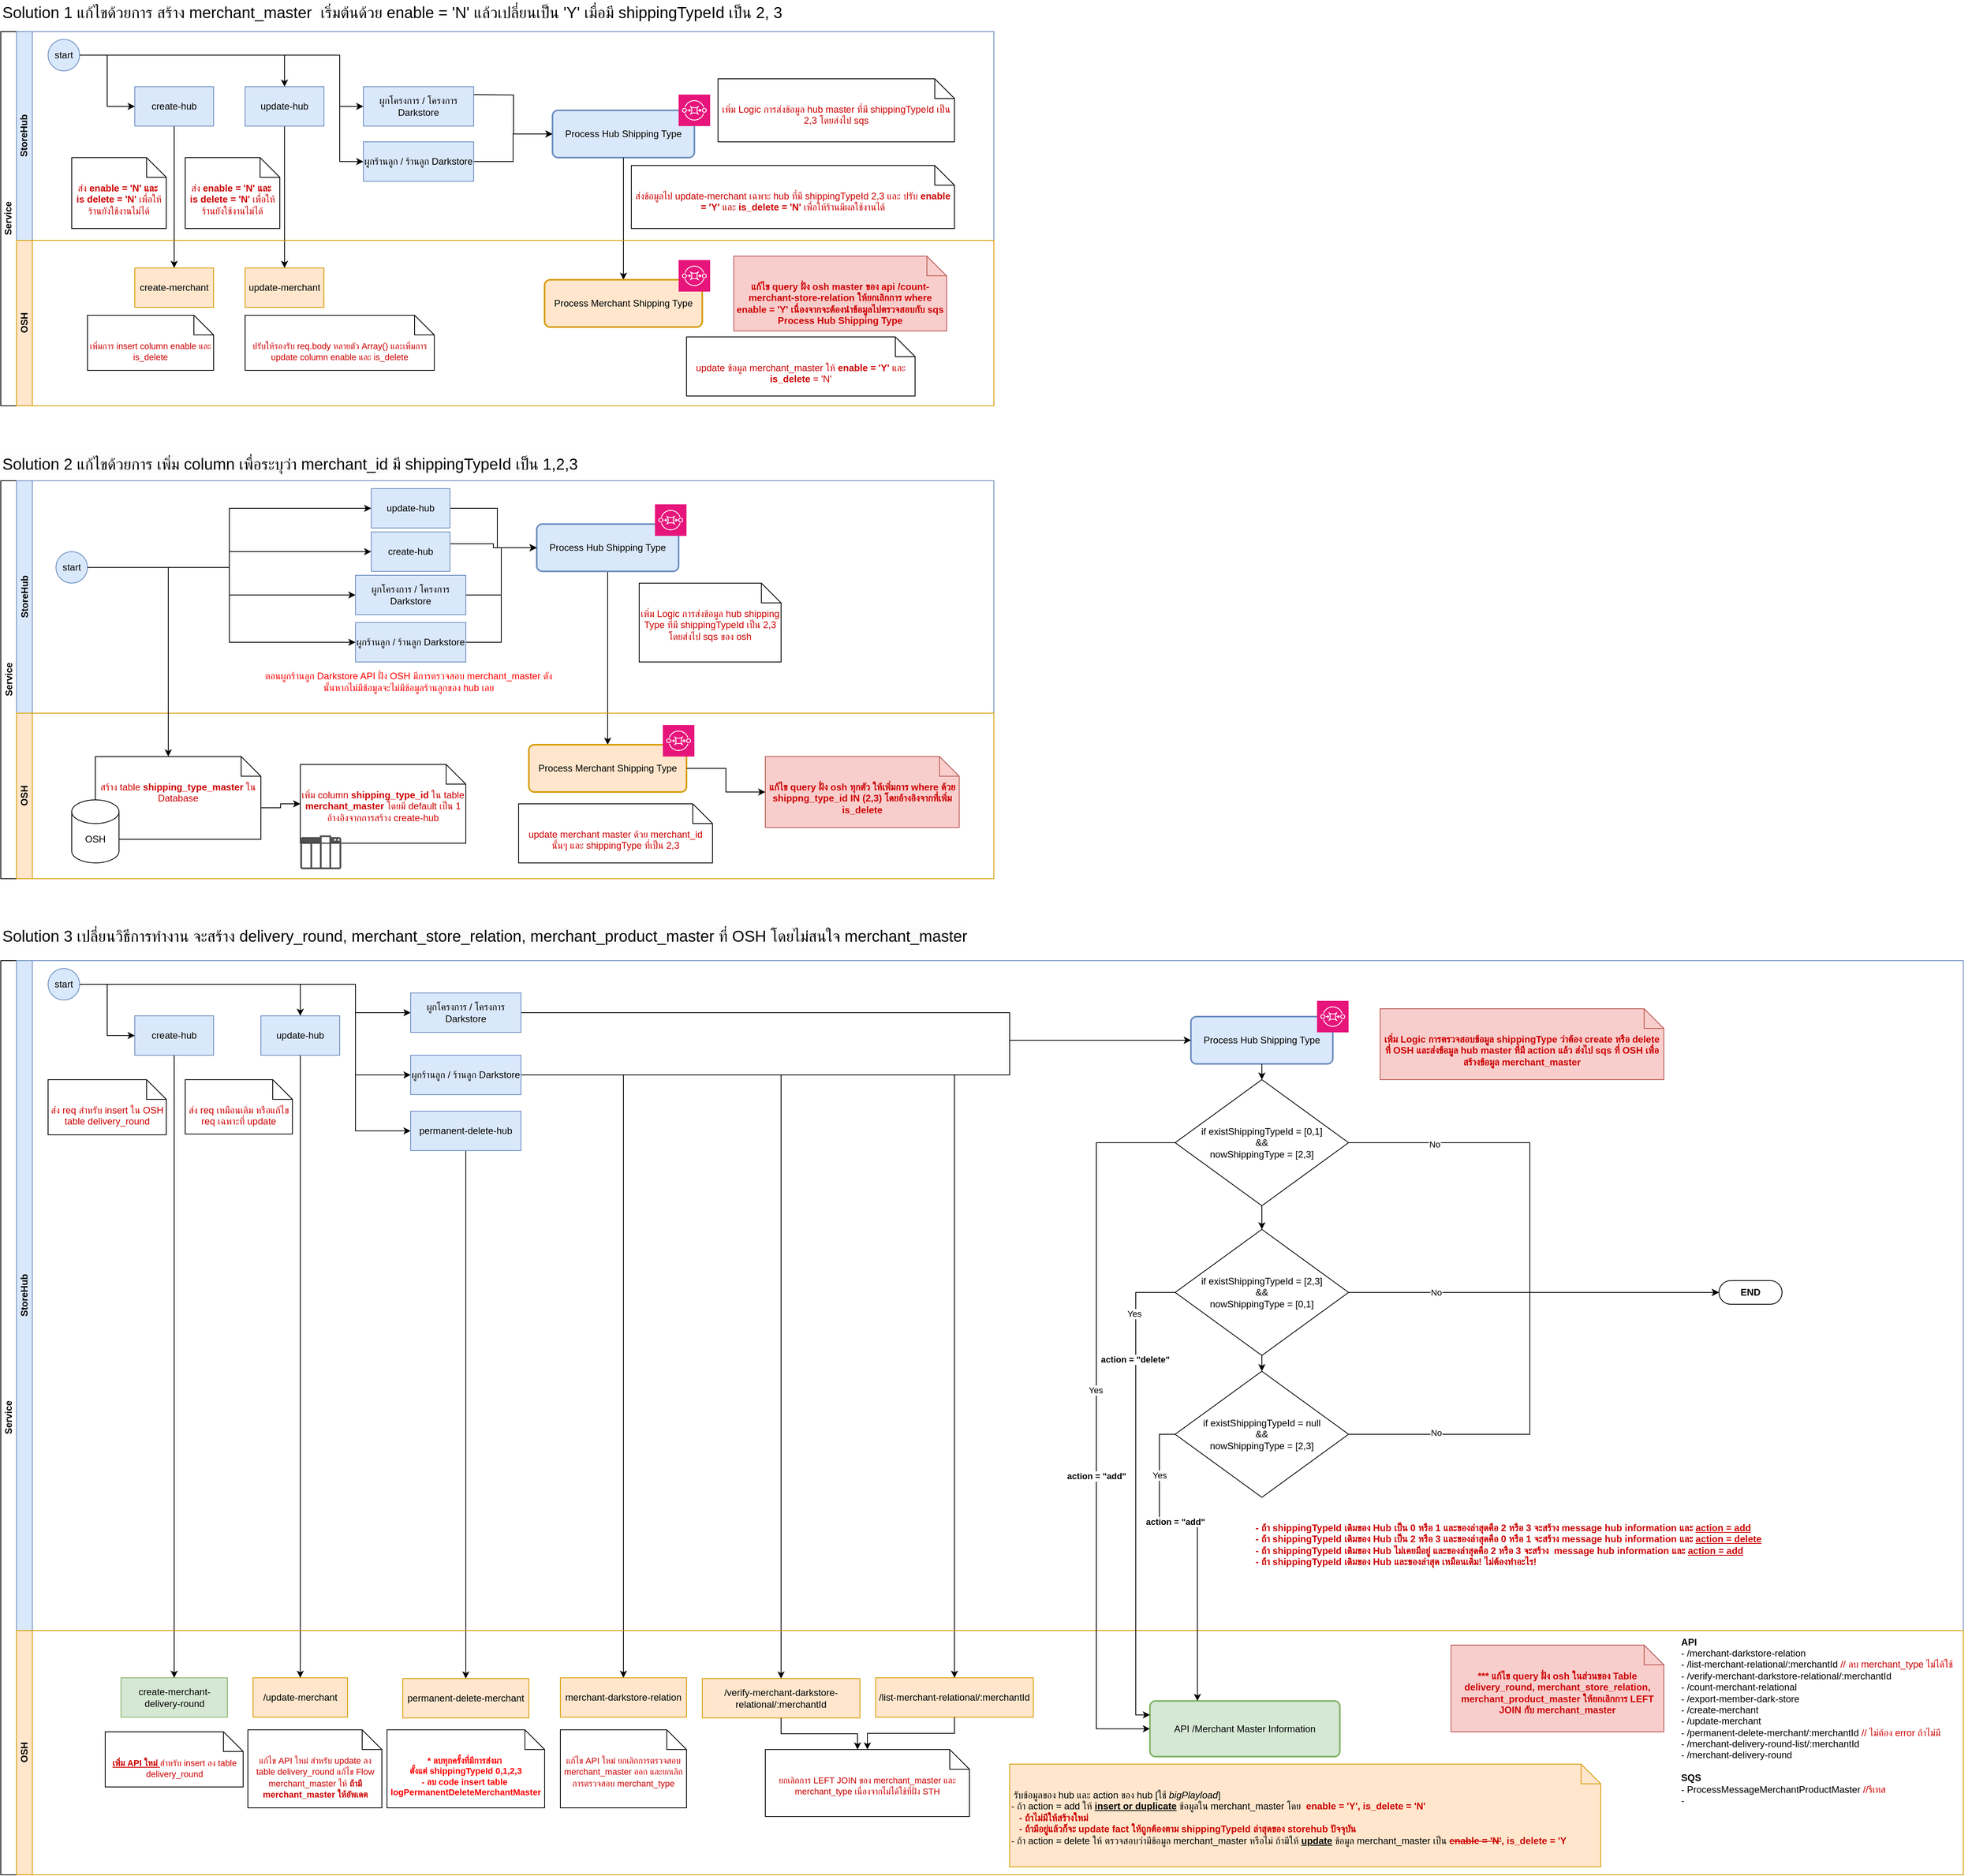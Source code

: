<mxfile version="24.7.7">
  <diagram id="prtHgNgQTEPvFCAcTncT" name="Page-1">
    <mxGraphModel dx="2716" dy="1214" grid="1" gridSize="10" guides="1" tooltips="1" connect="1" arrows="1" fold="1" page="1" pageScale="1" pageWidth="827" pageHeight="1169" math="0" shadow="0">
      <root>
        <mxCell id="0" />
        <mxCell id="1" parent="0" />
        <mxCell id="dNxyNK7c78bLwvsdeMH5-19" value="Service" style="swimlane;html=1;childLayout=stackLayout;resizeParent=1;resizeParentMax=0;horizontal=0;startSize=20;horizontalStack=0;" parent="1" vertex="1">
          <mxGeometry x="100" y="80" width="1260" height="475" as="geometry" />
        </mxCell>
        <mxCell id="3QaK9X_xWefMJjQvL3ul-9" style="edgeStyle=orthogonalEdgeStyle;rounded=0;orthogonalLoop=1;jettySize=auto;html=1;exitX=0.5;exitY=1;exitDx=0;exitDy=0;entryX=0.5;entryY=0;entryDx=0;entryDy=0;" parent="dNxyNK7c78bLwvsdeMH5-19" source="3QaK9X_xWefMJjQvL3ul-4" target="3QaK9X_xWefMJjQvL3ul-7" edge="1">
          <mxGeometry relative="1" as="geometry" />
        </mxCell>
        <mxCell id="3QaK9X_xWefMJjQvL3ul-10" style="edgeStyle=orthogonalEdgeStyle;rounded=0;orthogonalLoop=1;jettySize=auto;html=1;exitX=0.5;exitY=1;exitDx=0;exitDy=0;entryX=0.5;entryY=0;entryDx=0;entryDy=0;" parent="dNxyNK7c78bLwvsdeMH5-19" source="3QaK9X_xWefMJjQvL3ul-6" target="3QaK9X_xWefMJjQvL3ul-8" edge="1">
          <mxGeometry relative="1" as="geometry" />
        </mxCell>
        <mxCell id="dNxyNK7c78bLwvsdeMH5-20" value="StoreHub" style="swimlane;html=1;startSize=20;horizontal=0;fillColor=#dae8fc;strokeColor=#6c8ebf;" parent="dNxyNK7c78bLwvsdeMH5-19" vertex="1">
          <mxGeometry x="20" width="1240" height="265" as="geometry" />
        </mxCell>
        <mxCell id="3QaK9X_xWefMJjQvL3ul-49" style="edgeStyle=orthogonalEdgeStyle;rounded=0;orthogonalLoop=1;jettySize=auto;html=1;exitX=1;exitY=0.5;exitDx=0;exitDy=0;entryX=0.5;entryY=0;entryDx=0;entryDy=0;" parent="dNxyNK7c78bLwvsdeMH5-20" source="dNxyNK7c78bLwvsdeMH5-23" target="3QaK9X_xWefMJjQvL3ul-6" edge="1">
          <mxGeometry relative="1" as="geometry" />
        </mxCell>
        <mxCell id="3QaK9X_xWefMJjQvL3ul-50" style="edgeStyle=orthogonalEdgeStyle;rounded=0;orthogonalLoop=1;jettySize=auto;html=1;exitX=1;exitY=0.5;exitDx=0;exitDy=0;entryX=0;entryY=0.5;entryDx=0;entryDy=0;" parent="dNxyNK7c78bLwvsdeMH5-20" source="dNxyNK7c78bLwvsdeMH5-23" target="3QaK9X_xWefMJjQvL3ul-24" edge="1">
          <mxGeometry relative="1" as="geometry">
            <Array as="points">
              <mxPoint x="410" y="30" />
              <mxPoint x="410" y="95" />
            </Array>
          </mxGeometry>
        </mxCell>
        <mxCell id="3QaK9X_xWefMJjQvL3ul-51" style="edgeStyle=orthogonalEdgeStyle;rounded=0;orthogonalLoop=1;jettySize=auto;html=1;exitX=1;exitY=0.5;exitDx=0;exitDy=0;entryX=0;entryY=0.5;entryDx=0;entryDy=0;" parent="dNxyNK7c78bLwvsdeMH5-20" source="dNxyNK7c78bLwvsdeMH5-23" target="3QaK9X_xWefMJjQvL3ul-25" edge="1">
          <mxGeometry relative="1" as="geometry">
            <Array as="points">
              <mxPoint x="410" y="30" />
              <mxPoint x="410" y="165" />
            </Array>
          </mxGeometry>
        </mxCell>
        <mxCell id="dNxyNK7c78bLwvsdeMH5-23" value="start" style="ellipse;whiteSpace=wrap;html=1;fillColor=#dae8fc;strokeColor=#6c8ebf;" parent="dNxyNK7c78bLwvsdeMH5-20" vertex="1">
          <mxGeometry x="40" y="10" width="40" height="40" as="geometry" />
        </mxCell>
        <mxCell id="3QaK9X_xWefMJjQvL3ul-3" value="" style="group" parent="dNxyNK7c78bLwvsdeMH5-20" vertex="1" connectable="0">
          <mxGeometry x="680" y="80" width="200" height="80" as="geometry" />
        </mxCell>
        <mxCell id="3QaK9X_xWefMJjQvL3ul-2" value="Process Hub Shipping Type" style="rounded=1;whiteSpace=wrap;html=1;absoluteArcSize=1;arcSize=14;strokeWidth=2;fillColor=#dae8fc;strokeColor=#6c8ebf;" parent="3QaK9X_xWefMJjQvL3ul-3" vertex="1">
          <mxGeometry y="20" width="180" height="60" as="geometry" />
        </mxCell>
        <mxCell id="3QaK9X_xWefMJjQvL3ul-1" value="" style="sketch=0;points=[[0,0,0],[0.25,0,0],[0.5,0,0],[0.75,0,0],[1,0,0],[0,1,0],[0.25,1,0],[0.5,1,0],[0.75,1,0],[1,1,0],[0,0.25,0],[0,0.5,0],[0,0.75,0],[1,0.25,0],[1,0.5,0],[1,0.75,0]];outlineConnect=0;fontColor=#232F3E;fillColor=#E7157B;strokeColor=#ffffff;dashed=0;verticalLabelPosition=bottom;verticalAlign=top;align=center;html=1;fontSize=12;fontStyle=0;aspect=fixed;shape=mxgraph.aws4.resourceIcon;resIcon=mxgraph.aws4.sqs;" parent="3QaK9X_xWefMJjQvL3ul-3" vertex="1">
          <mxGeometry x="160" width="40" height="40" as="geometry" />
        </mxCell>
        <mxCell id="3QaK9X_xWefMJjQvL3ul-4" value="create-hub" style="html=1;dashed=0;whiteSpace=wrap;fillColor=#dae8fc;strokeColor=#6c8ebf;" parent="dNxyNK7c78bLwvsdeMH5-20" vertex="1">
          <mxGeometry x="150" y="70" width="100" height="50" as="geometry" />
        </mxCell>
        <mxCell id="3QaK9X_xWefMJjQvL3ul-5" value="" style="edgeStyle=orthogonalEdgeStyle;rounded=0;orthogonalLoop=1;jettySize=auto;html=1;entryX=0;entryY=0.5;entryDx=0;entryDy=0;" parent="dNxyNK7c78bLwvsdeMH5-20" source="dNxyNK7c78bLwvsdeMH5-23" target="3QaK9X_xWefMJjQvL3ul-4" edge="1">
          <mxGeometry relative="1" as="geometry">
            <mxPoint x="220" y="180" as="sourcePoint" />
            <mxPoint x="660" y="180" as="targetPoint" />
          </mxGeometry>
        </mxCell>
        <mxCell id="3QaK9X_xWefMJjQvL3ul-6" value="update-hub" style="html=1;dashed=0;whiteSpace=wrap;fillColor=#dae8fc;strokeColor=#6c8ebf;" parent="dNxyNK7c78bLwvsdeMH5-20" vertex="1">
          <mxGeometry x="290" y="70" width="100" height="50" as="geometry" />
        </mxCell>
        <mxCell id="3QaK9X_xWefMJjQvL3ul-18" value="&lt;font color=&quot;#cc0000&quot;&gt;ส่ง &lt;b&gt;enable = &#39;N&#39; และ&amp;nbsp;&lt;/b&gt;&lt;/font&gt;&lt;div&gt;&lt;font color=&quot;#cc0000&quot;&gt;&lt;b&gt;is delete = &#39;N&#39;&lt;/b&gt; เพื่อให้ร้านยังใช้งานไม่ได้&lt;/font&gt;&lt;/div&gt;" style="shape=note2;boundedLbl=1;whiteSpace=wrap;html=1;size=25;verticalAlign=top;align=center;" parent="dNxyNK7c78bLwvsdeMH5-20" vertex="1">
          <mxGeometry x="70" y="160" width="120" height="90" as="geometry" />
        </mxCell>
        <mxCell id="3QaK9X_xWefMJjQvL3ul-19" value="&lt;font color=&quot;#cc0000&quot;&gt;ส่ง &lt;b&gt;enable = &#39;N&#39; และ&amp;nbsp;&lt;/b&gt;&lt;/font&gt;&lt;div&gt;&lt;font color=&quot;#cc0000&quot;&gt;&lt;b&gt;is delete = &#39;N&#39; &lt;/b&gt;เพื่อให้ร้านยังใช้งานไม่ได้&lt;/font&gt;&lt;/div&gt;" style="shape=note2;boundedLbl=1;whiteSpace=wrap;html=1;size=25;verticalAlign=top;align=center;" parent="dNxyNK7c78bLwvsdeMH5-20" vertex="1">
          <mxGeometry x="214" y="160" width="120" height="90" as="geometry" />
        </mxCell>
        <mxCell id="3QaK9X_xWefMJjQvL3ul-27" style="edgeStyle=orthogonalEdgeStyle;rounded=0;orthogonalLoop=1;jettySize=auto;html=1;exitX=1;exitY=0.5;exitDx=0;exitDy=0;entryX=0;entryY=0.5;entryDx=0;entryDy=0;" parent="dNxyNK7c78bLwvsdeMH5-20" target="3QaK9X_xWefMJjQvL3ul-2" edge="1">
          <mxGeometry relative="1" as="geometry">
            <mxPoint x="580" y="80" as="sourcePoint" />
          </mxGeometry>
        </mxCell>
        <mxCell id="3QaK9X_xWefMJjQvL3ul-24" value="ผูกโครงการ / โครงการ Darkstore" style="html=1;dashed=0;whiteSpace=wrap;fillColor=#dae8fc;strokeColor=#6c8ebf;" parent="dNxyNK7c78bLwvsdeMH5-20" vertex="1">
          <mxGeometry x="440" y="70" width="140" height="50" as="geometry" />
        </mxCell>
        <mxCell id="3QaK9X_xWefMJjQvL3ul-29" style="edgeStyle=orthogonalEdgeStyle;rounded=0;orthogonalLoop=1;jettySize=auto;html=1;exitX=1;exitY=0.5;exitDx=0;exitDy=0;entryX=0;entryY=0.5;entryDx=0;entryDy=0;" parent="dNxyNK7c78bLwvsdeMH5-20" source="3QaK9X_xWefMJjQvL3ul-25" target="3QaK9X_xWefMJjQvL3ul-2" edge="1">
          <mxGeometry relative="1" as="geometry" />
        </mxCell>
        <mxCell id="3QaK9X_xWefMJjQvL3ul-25" value="ผูกร้านลูก / ร้านลูก Darkstore" style="html=1;dashed=0;whiteSpace=wrap;fillColor=#dae8fc;strokeColor=#6c8ebf;" parent="dNxyNK7c78bLwvsdeMH5-20" vertex="1">
          <mxGeometry x="440" y="140" width="140" height="50" as="geometry" />
        </mxCell>
        <mxCell id="3QaK9X_xWefMJjQvL3ul-46" value="&lt;font color=&quot;#cc0000&quot;&gt;ส่งข้อมูลไป update-merchant เฉพาะ hub ที่มี shippingTypeId 2,3 และ ปรับ &lt;b&gt;enable = &#39;Y&#39;&lt;/b&gt; และ &lt;b&gt;is_delete = &#39;N&#39; &lt;/b&gt;เพื่อให้ร้านมีผลใช้งานได้&lt;/font&gt;" style="shape=note2;boundedLbl=1;whiteSpace=wrap;html=1;size=25;verticalAlign=top;align=center;" parent="dNxyNK7c78bLwvsdeMH5-20" vertex="1">
          <mxGeometry x="780" y="170" width="410" height="80" as="geometry" />
        </mxCell>
        <mxCell id="3QaK9X_xWefMJjQvL3ul-52" value="&lt;font color=&quot;#cc0000&quot;&gt;เพิ่ม Logic การส่งข้อมูล hub master ที่มี shippingTypeId เป็น 2,3 โดยส่งไป sqs&lt;/font&gt;" style="shape=note2;boundedLbl=1;whiteSpace=wrap;html=1;size=25;verticalAlign=top;align=center;" parent="dNxyNK7c78bLwvsdeMH5-20" vertex="1">
          <mxGeometry x="890" y="60" width="300" height="80" as="geometry" />
        </mxCell>
        <mxCell id="3QaK9X_xWefMJjQvL3ul-117" style="edgeStyle=orthogonalEdgeStyle;rounded=0;orthogonalLoop=1;jettySize=auto;html=1;exitX=0.5;exitY=1;exitDx=0;exitDy=0;entryX=0.5;entryY=0;entryDx=0;entryDy=0;" parent="dNxyNK7c78bLwvsdeMH5-19" source="3QaK9X_xWefMJjQvL3ul-2" target="3QaK9X_xWefMJjQvL3ul-115" edge="1">
          <mxGeometry relative="1" as="geometry" />
        </mxCell>
        <mxCell id="dNxyNK7c78bLwvsdeMH5-21" value="OSH" style="swimlane;html=1;startSize=20;horizontal=0;fillColor=#ffe6cc;strokeColor=#d79b00;" parent="dNxyNK7c78bLwvsdeMH5-19" vertex="1">
          <mxGeometry x="20" y="265" width="1240" height="210" as="geometry" />
        </mxCell>
        <mxCell id="3QaK9X_xWefMJjQvL3ul-7" value="create-merchant" style="html=1;dashed=0;whiteSpace=wrap;fillColor=#ffe6cc;strokeColor=#d79b00;" parent="dNxyNK7c78bLwvsdeMH5-21" vertex="1">
          <mxGeometry x="150" y="35" width="100" height="50" as="geometry" />
        </mxCell>
        <mxCell id="3QaK9X_xWefMJjQvL3ul-8" value="update-merchant" style="html=1;dashed=0;whiteSpace=wrap;fillColor=#ffe6cc;strokeColor=#d79b00;" parent="dNxyNK7c78bLwvsdeMH5-21" vertex="1">
          <mxGeometry x="290" y="35" width="100" height="50" as="geometry" />
        </mxCell>
        <mxCell id="3QaK9X_xWefMJjQvL3ul-20" value="&lt;font style=&quot;font-size: 11px;&quot; color=&quot;#cc0000&quot;&gt;ปรับให้รองรับ req.body หลายตัว Array() และเพิ่มการ update column enable และ is_delete&lt;/font&gt;" style="shape=note2;boundedLbl=1;whiteSpace=wrap;html=1;size=25;verticalAlign=top;align=center;" parent="dNxyNK7c78bLwvsdeMH5-21" vertex="1">
          <mxGeometry x="290" y="95" width="240" height="70" as="geometry" />
        </mxCell>
        <mxCell id="3QaK9X_xWefMJjQvL3ul-53" value="&lt;font style=&quot;font-size: 11px;&quot; color=&quot;#cc0000&quot;&gt;เพิ่มการ insert column enable และ is_delete&lt;/font&gt;" style="shape=note2;boundedLbl=1;whiteSpace=wrap;html=1;size=25;verticalAlign=top;align=center;" parent="dNxyNK7c78bLwvsdeMH5-21" vertex="1">
          <mxGeometry x="90" y="95" width="160" height="70" as="geometry" />
        </mxCell>
        <mxCell id="3QaK9X_xWefMJjQvL3ul-113" value="" style="group" parent="dNxyNK7c78bLwvsdeMH5-21" vertex="1" connectable="0">
          <mxGeometry x="680" y="25" width="200" height="85" as="geometry" />
        </mxCell>
        <mxCell id="3QaK9X_xWefMJjQvL3ul-114" value="" style="group" parent="3QaK9X_xWefMJjQvL3ul-113" vertex="1" connectable="0">
          <mxGeometry x="-10" width="210" height="85" as="geometry" />
        </mxCell>
        <mxCell id="3QaK9X_xWefMJjQvL3ul-115" value="Process Merchant Shipping Type" style="rounded=1;whiteSpace=wrap;html=1;absoluteArcSize=1;arcSize=14;strokeWidth=2;fillColor=#ffe6cc;strokeColor=#d79b00;" parent="3QaK9X_xWefMJjQvL3ul-114" vertex="1">
          <mxGeometry y="25" width="200" height="60" as="geometry" />
        </mxCell>
        <mxCell id="3QaK9X_xWefMJjQvL3ul-116" value="" style="sketch=0;points=[[0,0,0],[0.25,0,0],[0.5,0,0],[0.75,0,0],[1,0,0],[0,1,0],[0.25,1,0],[0.5,1,0],[0.75,1,0],[1,1,0],[0,0.25,0],[0,0.5,0],[0,0.75,0],[1,0.25,0],[1,0.5,0],[1,0.75,0]];outlineConnect=0;fontColor=#232F3E;fillColor=#E7157B;strokeColor=#ffffff;dashed=0;verticalLabelPosition=bottom;verticalAlign=top;align=center;html=1;fontSize=12;fontStyle=0;aspect=fixed;shape=mxgraph.aws4.resourceIcon;resIcon=mxgraph.aws4.sqs;" parent="3QaK9X_xWefMJjQvL3ul-114" vertex="1">
          <mxGeometry x="170" width="40" height="40" as="geometry" />
        </mxCell>
        <mxCell id="3QaK9X_xWefMJjQvL3ul-118" value="&lt;font color=&quot;#cc0000&quot;&gt;update ข้อมูล merchant_master ให้ &lt;b&gt;enable = &#39;Y&#39;&lt;/b&gt; และ &lt;b&gt;is_delete&lt;/b&gt; = &#39;N&#39;&lt;/font&gt;" style="shape=note2;boundedLbl=1;whiteSpace=wrap;html=1;size=25;verticalAlign=top;align=center;" parent="dNxyNK7c78bLwvsdeMH5-21" vertex="1">
          <mxGeometry x="850" y="122.5" width="290" height="75" as="geometry" />
        </mxCell>
        <mxCell id="3QaK9X_xWefMJjQvL3ul-119" value="&lt;font color=&quot;#cc0000&quot;&gt;แก้ไข query ฝั่ง osh master ของ api /count-merchant-store-relation ให้ยกเลิกการ where enable = &#39;Y&#39; เนื่องจากจะต้องนำข้อมูลไปตรวจสอบกับ sqs Process Hub Shipping Type&lt;/font&gt;" style="shape=note2;boundedLbl=1;whiteSpace=wrap;html=1;size=25;verticalAlign=top;align=center;fontStyle=1;fillColor=#f8cecc;strokeColor=#b85450;" parent="dNxyNK7c78bLwvsdeMH5-21" vertex="1">
          <mxGeometry x="910" y="20" width="270" height="95" as="geometry" />
        </mxCell>
        <mxCell id="3QaK9X_xWefMJjQvL3ul-54" value="Service" style="swimlane;html=1;childLayout=stackLayout;resizeParent=1;resizeParentMax=0;horizontal=0;startSize=20;horizontalStack=0;" parent="1" vertex="1">
          <mxGeometry x="100" y="650" width="1260" height="505" as="geometry" />
        </mxCell>
        <mxCell id="3QaK9X_xWefMJjQvL3ul-88" style="edgeStyle=orthogonalEdgeStyle;rounded=0;orthogonalLoop=1;jettySize=auto;html=1;exitX=0.5;exitY=1;exitDx=0;exitDy=0;entryX=0.5;entryY=0;entryDx=0;entryDy=0;" parent="3QaK9X_xWefMJjQvL3ul-54" source="3QaK9X_xWefMJjQvL3ul-63" target="3QaK9X_xWefMJjQvL3ul-85" edge="1">
          <mxGeometry relative="1" as="geometry" />
        </mxCell>
        <mxCell id="3QaK9X_xWefMJjQvL3ul-57" value="StoreHub" style="swimlane;html=1;startSize=20;horizontal=0;fillColor=#dae8fc;strokeColor=#6c8ebf;absoluteArcSize=0;labelBackgroundColor=none;" parent="3QaK9X_xWefMJjQvL3ul-54" vertex="1">
          <mxGeometry x="20" width="1240" height="295" as="geometry" />
        </mxCell>
        <mxCell id="3QaK9X_xWefMJjQvL3ul-99" style="edgeStyle=orthogonalEdgeStyle;rounded=0;orthogonalLoop=1;jettySize=auto;html=1;exitX=1;exitY=0.5;exitDx=0;exitDy=0;entryX=0;entryY=0.5;entryDx=0;entryDy=0;" parent="3QaK9X_xWefMJjQvL3ul-57" source="3QaK9X_xWefMJjQvL3ul-61" target="3QaK9X_xWefMJjQvL3ul-96" edge="1">
          <mxGeometry relative="1" as="geometry" />
        </mxCell>
        <mxCell id="3QaK9X_xWefMJjQvL3ul-100" style="edgeStyle=orthogonalEdgeStyle;rounded=0;orthogonalLoop=1;jettySize=auto;html=1;exitX=1;exitY=0.5;exitDx=0;exitDy=0;entryX=0;entryY=0.5;entryDx=0;entryDy=0;" parent="3QaK9X_xWefMJjQvL3ul-57" source="3QaK9X_xWefMJjQvL3ul-61" target="3QaK9X_xWefMJjQvL3ul-95" edge="1">
          <mxGeometry relative="1" as="geometry" />
        </mxCell>
        <mxCell id="3QaK9X_xWefMJjQvL3ul-101" style="edgeStyle=orthogonalEdgeStyle;rounded=0;orthogonalLoop=1;jettySize=auto;html=1;exitX=1;exitY=0.5;exitDx=0;exitDy=0;entryX=0;entryY=0.5;entryDx=0;entryDy=0;" parent="3QaK9X_xWefMJjQvL3ul-57" source="3QaK9X_xWefMJjQvL3ul-61" target="3QaK9X_xWefMJjQvL3ul-97" edge="1">
          <mxGeometry relative="1" as="geometry">
            <Array as="points">
              <mxPoint x="270" y="110" />
              <mxPoint x="270" y="145" />
            </Array>
          </mxGeometry>
        </mxCell>
        <mxCell id="3QaK9X_xWefMJjQvL3ul-102" style="edgeStyle=orthogonalEdgeStyle;rounded=0;orthogonalLoop=1;jettySize=auto;html=1;exitX=1;exitY=0.5;exitDx=0;exitDy=0;entryX=0;entryY=0.5;entryDx=0;entryDy=0;" parent="3QaK9X_xWefMJjQvL3ul-57" source="3QaK9X_xWefMJjQvL3ul-61" target="3QaK9X_xWefMJjQvL3ul-98" edge="1">
          <mxGeometry relative="1" as="geometry">
            <Array as="points">
              <mxPoint x="270" y="110" />
              <mxPoint x="270" y="205" />
            </Array>
          </mxGeometry>
        </mxCell>
        <mxCell id="3QaK9X_xWefMJjQvL3ul-61" value="start" style="ellipse;whiteSpace=wrap;html=1;fillColor=#dae8fc;strokeColor=#6c8ebf;" parent="3QaK9X_xWefMJjQvL3ul-57" vertex="1">
          <mxGeometry x="50" y="90" width="40" height="40" as="geometry" />
        </mxCell>
        <mxCell id="3QaK9X_xWefMJjQvL3ul-83" value="" style="group" parent="3QaK9X_xWefMJjQvL3ul-57" vertex="1" connectable="0">
          <mxGeometry x="660" y="30" width="190" height="85" as="geometry" />
        </mxCell>
        <mxCell id="3QaK9X_xWefMJjQvL3ul-63" value="Process Hub Shipping Type" style="rounded=1;whiteSpace=wrap;html=1;absoluteArcSize=1;arcSize=14;strokeWidth=2;fillColor=#dae8fc;strokeColor=#6c8ebf;" parent="3QaK9X_xWefMJjQvL3ul-83" vertex="1">
          <mxGeometry y="25" width="180" height="60" as="geometry" />
        </mxCell>
        <mxCell id="3QaK9X_xWefMJjQvL3ul-64" value="" style="sketch=0;points=[[0,0,0],[0.25,0,0],[0.5,0,0],[0.75,0,0],[1,0,0],[0,1,0],[0.25,1,0],[0.5,1,0],[0.75,1,0],[1,1,0],[0,0.25,0],[0,0.5,0],[0,0.75,0],[1,0.25,0],[1,0.5,0],[1,0.75,0]];outlineConnect=0;fontColor=#232F3E;fillColor=#E7157B;strokeColor=#ffffff;dashed=0;verticalLabelPosition=bottom;verticalAlign=top;align=center;html=1;fontSize=12;fontStyle=0;aspect=fixed;shape=mxgraph.aws4.resourceIcon;resIcon=mxgraph.aws4.sqs;" parent="3QaK9X_xWefMJjQvL3ul-83" vertex="1">
          <mxGeometry x="150" width="40" height="40" as="geometry" />
        </mxCell>
        <mxCell id="3QaK9X_xWefMJjQvL3ul-89" value="&lt;font color=&quot;#cc0000&quot;&gt;เพิ่ม Logic การส่งข้อมูล hub shipping Type ที่มี shippingTypeId เป็น 2,3 โดยส่งไป sqs ของ osh&lt;/font&gt;" style="shape=note2;boundedLbl=1;whiteSpace=wrap;html=1;size=25;verticalAlign=top;align=center;" parent="3QaK9X_xWefMJjQvL3ul-57" vertex="1">
          <mxGeometry x="790" y="130" width="180" height="100" as="geometry" />
        </mxCell>
        <mxCell id="3QaK9X_xWefMJjQvL3ul-105" style="edgeStyle=orthogonalEdgeStyle;rounded=0;orthogonalLoop=1;jettySize=auto;html=1;exitX=1;exitY=0.5;exitDx=0;exitDy=0;entryX=0;entryY=0.5;entryDx=0;entryDy=0;" parent="3QaK9X_xWefMJjQvL3ul-57" source="3QaK9X_xWefMJjQvL3ul-95" target="3QaK9X_xWefMJjQvL3ul-63" edge="1">
          <mxGeometry relative="1" as="geometry">
            <Array as="points">
              <mxPoint x="550" y="80" />
              <mxPoint x="605" y="80" />
              <mxPoint x="605" y="85" />
            </Array>
          </mxGeometry>
        </mxCell>
        <mxCell id="3QaK9X_xWefMJjQvL3ul-95" value="create-hub" style="html=1;dashed=0;whiteSpace=wrap;fillColor=#dae8fc;strokeColor=#6c8ebf;" parent="3QaK9X_xWefMJjQvL3ul-57" vertex="1">
          <mxGeometry x="450" y="65" width="100" height="50" as="geometry" />
        </mxCell>
        <mxCell id="3QaK9X_xWefMJjQvL3ul-103" style="edgeStyle=orthogonalEdgeStyle;rounded=0;orthogonalLoop=1;jettySize=auto;html=1;exitX=1;exitY=0.5;exitDx=0;exitDy=0;entryX=0;entryY=0.5;entryDx=0;entryDy=0;" parent="3QaK9X_xWefMJjQvL3ul-57" source="3QaK9X_xWefMJjQvL3ul-96" target="3QaK9X_xWefMJjQvL3ul-63" edge="1">
          <mxGeometry relative="1" as="geometry">
            <Array as="points">
              <mxPoint x="610" y="35" />
              <mxPoint x="610" y="85" />
            </Array>
          </mxGeometry>
        </mxCell>
        <mxCell id="3QaK9X_xWefMJjQvL3ul-96" value="update-hub" style="html=1;dashed=0;whiteSpace=wrap;fillColor=#dae8fc;strokeColor=#6c8ebf;" parent="3QaK9X_xWefMJjQvL3ul-57" vertex="1">
          <mxGeometry x="450" y="10" width="100" height="50" as="geometry" />
        </mxCell>
        <mxCell id="3QaK9X_xWefMJjQvL3ul-106" style="edgeStyle=orthogonalEdgeStyle;rounded=0;orthogonalLoop=1;jettySize=auto;html=1;exitX=1;exitY=0.5;exitDx=0;exitDy=0;entryX=0;entryY=0.5;entryDx=0;entryDy=0;" parent="3QaK9X_xWefMJjQvL3ul-57" source="3QaK9X_xWefMJjQvL3ul-97" target="3QaK9X_xWefMJjQvL3ul-63" edge="1">
          <mxGeometry relative="1" as="geometry" />
        </mxCell>
        <mxCell id="3QaK9X_xWefMJjQvL3ul-97" value="ผูกโครงการ / โครงการ Darkstore" style="html=1;dashed=0;whiteSpace=wrap;fillColor=#dae8fc;strokeColor=#6c8ebf;" parent="3QaK9X_xWefMJjQvL3ul-57" vertex="1">
          <mxGeometry x="430" y="120" width="140" height="50" as="geometry" />
        </mxCell>
        <mxCell id="3QaK9X_xWefMJjQvL3ul-107" style="edgeStyle=orthogonalEdgeStyle;rounded=0;orthogonalLoop=1;jettySize=auto;html=1;exitX=1;exitY=0.5;exitDx=0;exitDy=0;entryX=0;entryY=0.5;entryDx=0;entryDy=0;" parent="3QaK9X_xWefMJjQvL3ul-57" source="3QaK9X_xWefMJjQvL3ul-98" target="3QaK9X_xWefMJjQvL3ul-63" edge="1">
          <mxGeometry relative="1" as="geometry" />
        </mxCell>
        <mxCell id="3QaK9X_xWefMJjQvL3ul-98" value="ผูกร้านลูก / ร้านลูก Darkstore" style="html=1;dashed=0;whiteSpace=wrap;fillColor=#dae8fc;strokeColor=#6c8ebf;" parent="3QaK9X_xWefMJjQvL3ul-57" vertex="1">
          <mxGeometry x="430" y="180" width="140" height="50" as="geometry" />
        </mxCell>
        <mxCell id="3QaK9X_xWefMJjQvL3ul-131" value="&lt;font color=&quot;#ff0000&quot;&gt;ตอนผูกร้านลูก Darkstore API ฝั่ง OSH มีการตรวจสอบ merchant_master ดังนั้นหากไม่มีข้อมูลจะไม่มีข้อมูลร้านลูกของ hub เลย&lt;/font&gt;" style="text;html=1;align=center;verticalAlign=middle;whiteSpace=wrap;rounded=0;" parent="3QaK9X_xWefMJjQvL3ul-57" vertex="1">
          <mxGeometry x="310" y="240" width="375" height="30" as="geometry" />
        </mxCell>
        <mxCell id="3QaK9X_xWefMJjQvL3ul-77" value="OSH" style="swimlane;html=1;startSize=20;horizontal=0;fillColor=#ffe6cc;strokeColor=#d79b00;" parent="3QaK9X_xWefMJjQvL3ul-54" vertex="1">
          <mxGeometry x="20" y="295" width="1240" height="210" as="geometry" />
        </mxCell>
        <mxCell id="3QaK9X_xWefMJjQvL3ul-84" value="" style="group" parent="3QaK9X_xWefMJjQvL3ul-77" vertex="1" connectable="0">
          <mxGeometry x="660" y="15" width="200" height="85" as="geometry" />
        </mxCell>
        <mxCell id="3QaK9X_xWefMJjQvL3ul-87" value="" style="group" parent="3QaK9X_xWefMJjQvL3ul-84" vertex="1" connectable="0">
          <mxGeometry x="-10" width="210" height="85" as="geometry" />
        </mxCell>
        <mxCell id="3QaK9X_xWefMJjQvL3ul-85" value="Process Merchant Shipping Type" style="rounded=1;whiteSpace=wrap;html=1;absoluteArcSize=1;arcSize=14;strokeWidth=2;fillColor=#ffe6cc;strokeColor=#d79b00;" parent="3QaK9X_xWefMJjQvL3ul-87" vertex="1">
          <mxGeometry y="25" width="200" height="60" as="geometry" />
        </mxCell>
        <mxCell id="3QaK9X_xWefMJjQvL3ul-86" value="" style="sketch=0;points=[[0,0,0],[0.25,0,0],[0.5,0,0],[0.75,0,0],[1,0,0],[0,1,0],[0.25,1,0],[0.5,1,0],[0.75,1,0],[1,1,0],[0,0.25,0],[0,0.5,0],[0,0.75,0],[1,0.25,0],[1,0.5,0],[1,0.75,0]];outlineConnect=0;fontColor=#232F3E;fillColor=#E7157B;strokeColor=#ffffff;dashed=0;verticalLabelPosition=bottom;verticalAlign=top;align=center;html=1;fontSize=12;fontStyle=0;aspect=fixed;shape=mxgraph.aws4.resourceIcon;resIcon=mxgraph.aws4.sqs;" parent="3QaK9X_xWefMJjQvL3ul-87" vertex="1">
          <mxGeometry x="170" width="40" height="40" as="geometry" />
        </mxCell>
        <mxCell id="3QaK9X_xWefMJjQvL3ul-90" value="&lt;font color=&quot;#cc0000&quot;&gt;update merchant master ด้วย merchant_id นั้นๆ และ shippingType ที่เป็น 2,3&lt;/font&gt;" style="shape=note2;boundedLbl=1;whiteSpace=wrap;html=1;size=25;verticalAlign=top;align=center;" parent="3QaK9X_xWefMJjQvL3ul-77" vertex="1">
          <mxGeometry x="637" y="115" width="246" height="75" as="geometry" />
        </mxCell>
        <mxCell id="3QaK9X_xWefMJjQvL3ul-94" style="edgeStyle=orthogonalEdgeStyle;rounded=0;orthogonalLoop=1;jettySize=auto;html=1;exitX=0;exitY=0;exitDx=210;exitDy=65;exitPerimeter=0;entryX=0;entryY=0.5;entryDx=0;entryDy=0;entryPerimeter=0;" parent="3QaK9X_xWefMJjQvL3ul-77" source="3QaK9X_xWefMJjQvL3ul-82" target="3QaK9X_xWefMJjQvL3ul-74" edge="1">
          <mxGeometry relative="1" as="geometry" />
        </mxCell>
        <mxCell id="3QaK9X_xWefMJjQvL3ul-108" value="&lt;font color=&quot;#cc0000&quot;&gt;แก้ไข query ฝั่ง osh ทุกตัว ให้เพิ่มการ where ด้วย shippng_type_id IN (2,3) โดยอ้างอิงจากที่เพิ่ม is_delete&lt;/font&gt;" style="shape=note2;boundedLbl=1;whiteSpace=wrap;html=1;size=25;verticalAlign=top;align=center;fontStyle=1;fillColor=#f8cecc;strokeColor=#b85450;" parent="3QaK9X_xWefMJjQvL3ul-77" vertex="1">
          <mxGeometry x="950" y="55" width="246" height="90" as="geometry" />
        </mxCell>
        <mxCell id="3QaK9X_xWefMJjQvL3ul-109" style="edgeStyle=orthogonalEdgeStyle;rounded=0;orthogonalLoop=1;jettySize=auto;html=1;exitX=1;exitY=0.5;exitDx=0;exitDy=0;entryX=0;entryY=0.5;entryDx=0;entryDy=0;entryPerimeter=0;" parent="3QaK9X_xWefMJjQvL3ul-77" source="3QaK9X_xWefMJjQvL3ul-85" target="3QaK9X_xWefMJjQvL3ul-108" edge="1">
          <mxGeometry relative="1" as="geometry" />
        </mxCell>
        <mxCell id="3QaK9X_xWefMJjQvL3ul-126" value="" style="group" parent="3QaK9X_xWefMJjQvL3ul-77" vertex="1" connectable="0">
          <mxGeometry x="360" y="65" width="210" height="133" as="geometry" />
        </mxCell>
        <mxCell id="3QaK9X_xWefMJjQvL3ul-74" value="&lt;font color=&quot;#cc0000&quot;&gt;เพิ่ม column &lt;b&gt;shipping_type_id&lt;/b&gt; ใน table &lt;b&gt;merchant_master &lt;/b&gt;โดยมี default เป็น 1 อ้างอิงจากการสร้าง create-hub&lt;/font&gt;" style="shape=note2;boundedLbl=1;whiteSpace=wrap;html=1;size=25;verticalAlign=top;align=center;" parent="3QaK9X_xWefMJjQvL3ul-126" vertex="1">
          <mxGeometry width="210" height="100" as="geometry" />
        </mxCell>
        <mxCell id="3QaK9X_xWefMJjQvL3ul-124" value="" style="sketch=0;pointerEvents=1;shadow=0;dashed=0;html=1;strokeColor=none;fillColor=#505050;labelPosition=center;verticalLabelPosition=bottom;verticalAlign=top;outlineConnect=0;align=center;shape=mxgraph.office.concepts.column;" parent="3QaK9X_xWefMJjQvL3ul-126" vertex="1">
          <mxGeometry y="90" width="52" height="43" as="geometry" />
        </mxCell>
        <mxCell id="3QaK9X_xWefMJjQvL3ul-130" value="" style="group" parent="3QaK9X_xWefMJjQvL3ul-77" vertex="1" connectable="0">
          <mxGeometry x="70" y="55" width="240" height="135" as="geometry" />
        </mxCell>
        <mxCell id="3QaK9X_xWefMJjQvL3ul-82" value="&lt;font color=&quot;#cc0000&quot;&gt;สร้าง table&amp;nbsp;&lt;b&gt;shipping_type_master&lt;/b&gt;&amp;nbsp;ใน Database&lt;/font&gt;" style="shape=note2;boundedLbl=1;whiteSpace=wrap;html=1;size=25;verticalAlign=top;align=center;" parent="3QaK9X_xWefMJjQvL3ul-130" vertex="1">
          <mxGeometry x="30" width="210" height="105" as="geometry" />
        </mxCell>
        <mxCell id="3QaK9X_xWefMJjQvL3ul-129" value="" style="group" parent="3QaK9X_xWefMJjQvL3ul-130" vertex="1" connectable="0">
          <mxGeometry y="55" width="60" height="80" as="geometry" />
        </mxCell>
        <mxCell id="3QaK9X_xWefMJjQvL3ul-120" value="" style="shape=cylinder3;whiteSpace=wrap;html=1;boundedLbl=1;backgroundOutline=1;size=15;" parent="3QaK9X_xWefMJjQvL3ul-129" vertex="1">
          <mxGeometry width="60" height="80" as="geometry" />
        </mxCell>
        <mxCell id="3QaK9X_xWefMJjQvL3ul-128" value="OSH" style="text;html=1;align=center;verticalAlign=middle;whiteSpace=wrap;rounded=0;" parent="3QaK9X_xWefMJjQvL3ul-129" vertex="1">
          <mxGeometry y="35" width="60" height="30" as="geometry" />
        </mxCell>
        <mxCell id="3QaK9X_xWefMJjQvL3ul-91" style="edgeStyle=orthogonalEdgeStyle;rounded=0;orthogonalLoop=1;jettySize=auto;html=1;exitX=1;exitY=0.5;exitDx=0;exitDy=0;entryX=0;entryY=0;entryDx=92.5;entryDy=0;entryPerimeter=0;" parent="3QaK9X_xWefMJjQvL3ul-54" source="3QaK9X_xWefMJjQvL3ul-61" target="3QaK9X_xWefMJjQvL3ul-82" edge="1">
          <mxGeometry relative="1" as="geometry" />
        </mxCell>
        <mxCell id="3QaK9X_xWefMJjQvL3ul-110" value="Solution 1 แก้ไขด้วยการ สร้าง merchant_master&amp;nbsp; เริ่มต้นด้วย enable = &#39;N&#39; แล้วเปลี่ยนเป็น &#39;Y&#39; เมื่อมี shippingTypeId เป็น 2, 3" style="text;html=1;align=left;verticalAlign=middle;whiteSpace=wrap;rounded=0;fontSize=20;" parent="1" vertex="1">
          <mxGeometry x="100" y="40" width="1190" height="30" as="geometry" />
        </mxCell>
        <mxCell id="3QaK9X_xWefMJjQvL3ul-112" value="&lt;span style=&quot;color: rgb(0, 0, 0); font-family: Helvetica; font-size: 20px; font-style: normal; font-variant-ligatures: normal; font-variant-caps: normal; font-weight: 400; letter-spacing: normal; orphans: 2; text-align: left; text-indent: 0px; text-transform: none; widows: 2; word-spacing: 0px; -webkit-text-stroke-width: 0px; white-space: normal; background-color: rgb(251, 251, 251); text-decoration-thickness: initial; text-decoration-style: initial; text-decoration-color: initial; display: inline !important; float: none;&quot;&gt;Solution 2 แก้ไขด้วยการ เพิ่ม column เพื่อระบุว่า merchant_id มี shippingTypeId เป็น 1,2,3&lt;/span&gt;" style="text;whiteSpace=wrap;html=1;" parent="1" vertex="1">
          <mxGeometry x="100" y="610" width="1150" height="50" as="geometry" />
        </mxCell>
        <mxCell id="FbjrAj_LGcpirVrRB6C--40" value="&lt;span style=&quot;color: rgb(0, 0, 0); font-family: Helvetica; font-size: 20px; font-style: normal; font-variant-ligatures: normal; font-variant-caps: normal; font-weight: 400; letter-spacing: normal; orphans: 2; text-align: left; text-indent: 0px; text-transform: none; widows: 2; word-spacing: 0px; -webkit-text-stroke-width: 0px; white-space: normal; background-color: rgb(251, 251, 251); text-decoration-thickness: initial; text-decoration-style: initial; text-decoration-color: initial; display: inline !important; float: none;&quot;&gt;Solution 3 เปลี่ยนวิธีการทำงาน จะสร้าง delivery_round, merchant_store_relation, merchant_product_master ที่ OSH โดยไม่สนใจ merchant_master&lt;/span&gt;" style="text;whiteSpace=wrap;html=1;" vertex="1" parent="1">
          <mxGeometry x="100" y="1209" width="1310" height="50" as="geometry" />
        </mxCell>
        <mxCell id="FbjrAj_LGcpirVrRB6C--41" value="Service" style="swimlane;html=1;childLayout=stackLayout;resizeParent=1;resizeParentMax=0;horizontal=0;startSize=20;horizontalStack=0;" vertex="1" parent="1">
          <mxGeometry x="100" y="1259" width="2490" height="1160" as="geometry" />
        </mxCell>
        <mxCell id="FbjrAj_LGcpirVrRB6C--95" style="edgeStyle=orthogonalEdgeStyle;rounded=0;orthogonalLoop=1;jettySize=auto;html=1;exitX=0.5;exitY=1;exitDx=0;exitDy=0;entryX=0.5;entryY=0;entryDx=0;entryDy=0;" edge="1" parent="FbjrAj_LGcpirVrRB6C--41" source="FbjrAj_LGcpirVrRB6C--54" target="FbjrAj_LGcpirVrRB6C--65">
          <mxGeometry relative="1" as="geometry" />
        </mxCell>
        <mxCell id="FbjrAj_LGcpirVrRB6C--96" style="edgeStyle=orthogonalEdgeStyle;rounded=0;orthogonalLoop=1;jettySize=auto;html=1;exitX=0.5;exitY=1;exitDx=0;exitDy=0;entryX=0.5;entryY=0;entryDx=0;entryDy=0;" edge="1" parent="FbjrAj_LGcpirVrRB6C--41" source="FbjrAj_LGcpirVrRB6C--52" target="FbjrAj_LGcpirVrRB6C--66">
          <mxGeometry relative="1" as="geometry" />
        </mxCell>
        <mxCell id="FbjrAj_LGcpirVrRB6C--99" style="edgeStyle=orthogonalEdgeStyle;rounded=0;orthogonalLoop=1;jettySize=auto;html=1;exitX=1;exitY=0.5;exitDx=0;exitDy=0;entryX=0.5;entryY=0;entryDx=0;entryDy=0;" edge="1" parent="FbjrAj_LGcpirVrRB6C--41" source="FbjrAj_LGcpirVrRB6C--60" target="FbjrAj_LGcpirVrRB6C--98">
          <mxGeometry relative="1" as="geometry" />
        </mxCell>
        <mxCell id="FbjrAj_LGcpirVrRB6C--106" style="edgeStyle=orthogonalEdgeStyle;rounded=0;orthogonalLoop=1;jettySize=auto;html=1;exitX=1;exitY=0.5;exitDx=0;exitDy=0;entryX=0.5;entryY=0;entryDx=0;entryDy=0;" edge="1" parent="FbjrAj_LGcpirVrRB6C--41" source="FbjrAj_LGcpirVrRB6C--60" target="FbjrAj_LGcpirVrRB6C--101">
          <mxGeometry relative="1" as="geometry" />
        </mxCell>
        <mxCell id="FbjrAj_LGcpirVrRB6C--107" style="edgeStyle=orthogonalEdgeStyle;rounded=0;orthogonalLoop=1;jettySize=auto;html=1;exitX=1;exitY=0.5;exitDx=0;exitDy=0;entryX=0.5;entryY=0;entryDx=0;entryDy=0;" edge="1" parent="FbjrAj_LGcpirVrRB6C--41" source="FbjrAj_LGcpirVrRB6C--60" target="FbjrAj_LGcpirVrRB6C--102">
          <mxGeometry relative="1" as="geometry" />
        </mxCell>
        <mxCell id="FbjrAj_LGcpirVrRB6C--108" style="edgeStyle=orthogonalEdgeStyle;rounded=0;orthogonalLoop=1;jettySize=auto;html=1;exitX=0.5;exitY=1;exitDx=0;exitDy=0;" edge="1" parent="FbjrAj_LGcpirVrRB6C--41" source="FbjrAj_LGcpirVrRB6C--85" target="FbjrAj_LGcpirVrRB6C--87">
          <mxGeometry relative="1" as="geometry" />
        </mxCell>
        <mxCell id="FbjrAj_LGcpirVrRB6C--44" value="StoreHub" style="swimlane;html=1;startSize=20;horizontal=0;fillColor=#dae8fc;strokeColor=#6c8ebf;" vertex="1" parent="FbjrAj_LGcpirVrRB6C--41">
          <mxGeometry x="20" width="2470" height="850" as="geometry" />
        </mxCell>
        <mxCell id="FbjrAj_LGcpirVrRB6C--45" style="edgeStyle=orthogonalEdgeStyle;rounded=0;orthogonalLoop=1;jettySize=auto;html=1;exitX=1;exitY=0.5;exitDx=0;exitDy=0;entryX=0.5;entryY=0;entryDx=0;entryDy=0;" edge="1" parent="FbjrAj_LGcpirVrRB6C--44" source="FbjrAj_LGcpirVrRB6C--48" target="FbjrAj_LGcpirVrRB6C--54">
          <mxGeometry relative="1" as="geometry" />
        </mxCell>
        <mxCell id="FbjrAj_LGcpirVrRB6C--75" style="edgeStyle=orthogonalEdgeStyle;rounded=0;orthogonalLoop=1;jettySize=auto;html=1;exitX=1;exitY=0.5;exitDx=0;exitDy=0;entryX=0;entryY=0.5;entryDx=0;entryDy=0;" edge="1" parent="FbjrAj_LGcpirVrRB6C--44" source="FbjrAj_LGcpirVrRB6C--48" target="FbjrAj_LGcpirVrRB6C--58">
          <mxGeometry relative="1" as="geometry">
            <Array as="points">
              <mxPoint x="430" y="30" />
              <mxPoint x="430" y="66" />
            </Array>
          </mxGeometry>
        </mxCell>
        <mxCell id="FbjrAj_LGcpirVrRB6C--76" style="edgeStyle=orthogonalEdgeStyle;rounded=0;orthogonalLoop=1;jettySize=auto;html=1;exitX=1;exitY=0.5;exitDx=0;exitDy=0;entryX=0;entryY=0.5;entryDx=0;entryDy=0;" edge="1" parent="FbjrAj_LGcpirVrRB6C--44" source="FbjrAj_LGcpirVrRB6C--48" target="FbjrAj_LGcpirVrRB6C--60">
          <mxGeometry relative="1" as="geometry">
            <Array as="points">
              <mxPoint x="430" y="30" />
              <mxPoint x="430" y="145" />
            </Array>
          </mxGeometry>
        </mxCell>
        <mxCell id="FbjrAj_LGcpirVrRB6C--86" style="edgeStyle=orthogonalEdgeStyle;rounded=0;orthogonalLoop=1;jettySize=auto;html=1;exitX=1;exitY=0.5;exitDx=0;exitDy=0;entryX=0;entryY=0.5;entryDx=0;entryDy=0;" edge="1" parent="FbjrAj_LGcpirVrRB6C--44" source="FbjrAj_LGcpirVrRB6C--48" target="FbjrAj_LGcpirVrRB6C--85">
          <mxGeometry relative="1" as="geometry">
            <Array as="points">
              <mxPoint x="430" y="30" />
              <mxPoint x="430" y="216" />
            </Array>
          </mxGeometry>
        </mxCell>
        <mxCell id="FbjrAj_LGcpirVrRB6C--48" value="start" style="ellipse;whiteSpace=wrap;html=1;fillColor=#dae8fc;strokeColor=#6c8ebf;" vertex="1" parent="FbjrAj_LGcpirVrRB6C--44">
          <mxGeometry x="40" y="10" width="40" height="40" as="geometry" />
        </mxCell>
        <mxCell id="FbjrAj_LGcpirVrRB6C--49" value="" style="group" vertex="1" connectable="0" parent="FbjrAj_LGcpirVrRB6C--44">
          <mxGeometry x="1490" y="51" width="200" height="80" as="geometry" />
        </mxCell>
        <mxCell id="FbjrAj_LGcpirVrRB6C--50" value="Process Hub Shipping Type" style="rounded=1;whiteSpace=wrap;html=1;absoluteArcSize=1;arcSize=14;strokeWidth=2;fillColor=#dae8fc;strokeColor=#6c8ebf;" vertex="1" parent="FbjrAj_LGcpirVrRB6C--49">
          <mxGeometry y="20" width="180" height="60" as="geometry" />
        </mxCell>
        <mxCell id="FbjrAj_LGcpirVrRB6C--51" value="" style="sketch=0;points=[[0,0,0],[0.25,0,0],[0.5,0,0],[0.75,0,0],[1,0,0],[0,1,0],[0.25,1,0],[0.5,1,0],[0.75,1,0],[1,1,0],[0,0.25,0],[0,0.5,0],[0,0.75,0],[1,0.25,0],[1,0.5,0],[1,0.75,0]];outlineConnect=0;fontColor=#232F3E;fillColor=#E7157B;strokeColor=#ffffff;dashed=0;verticalLabelPosition=bottom;verticalAlign=top;align=center;html=1;fontSize=12;fontStyle=0;aspect=fixed;shape=mxgraph.aws4.resourceIcon;resIcon=mxgraph.aws4.sqs;" vertex="1" parent="FbjrAj_LGcpirVrRB6C--49">
          <mxGeometry x="160" width="40" height="40" as="geometry" />
        </mxCell>
        <mxCell id="FbjrAj_LGcpirVrRB6C--52" value="create-hub" style="html=1;dashed=0;whiteSpace=wrap;fillColor=#dae8fc;strokeColor=#6c8ebf;" vertex="1" parent="FbjrAj_LGcpirVrRB6C--44">
          <mxGeometry x="150" y="70" width="100" height="50" as="geometry" />
        </mxCell>
        <mxCell id="FbjrAj_LGcpirVrRB6C--53" value="" style="edgeStyle=orthogonalEdgeStyle;rounded=0;orthogonalLoop=1;jettySize=auto;html=1;entryX=0;entryY=0.5;entryDx=0;entryDy=0;" edge="1" parent="FbjrAj_LGcpirVrRB6C--44" source="FbjrAj_LGcpirVrRB6C--48" target="FbjrAj_LGcpirVrRB6C--52">
          <mxGeometry relative="1" as="geometry">
            <mxPoint x="220" y="180" as="sourcePoint" />
            <mxPoint x="660" y="180" as="targetPoint" />
          </mxGeometry>
        </mxCell>
        <mxCell id="FbjrAj_LGcpirVrRB6C--54" value="update-hub" style="html=1;dashed=0;whiteSpace=wrap;fillColor=#dae8fc;strokeColor=#6c8ebf;" vertex="1" parent="FbjrAj_LGcpirVrRB6C--44">
          <mxGeometry x="310" y="70" width="100" height="50" as="geometry" />
        </mxCell>
        <mxCell id="FbjrAj_LGcpirVrRB6C--55" value="&lt;font color=&quot;#cc0000&quot;&gt;ส่ง req สำหรับ insert ใน OSH table delivery_round&lt;/font&gt;" style="shape=note2;boundedLbl=1;whiteSpace=wrap;html=1;size=25;verticalAlign=top;align=center;" vertex="1" parent="FbjrAj_LGcpirVrRB6C--44">
          <mxGeometry x="40" y="151" width="150" height="70" as="geometry" />
        </mxCell>
        <mxCell id="FbjrAj_LGcpirVrRB6C--56" value="&lt;span style=&quot;color: rgb(204, 0, 0);&quot;&gt;ส่ง req เหมือนเดิม หรือแก้ไข req เฉพาะที่ update&lt;/span&gt;" style="shape=note2;boundedLbl=1;whiteSpace=wrap;html=1;size=25;verticalAlign=top;align=center;" vertex="1" parent="FbjrAj_LGcpirVrRB6C--44">
          <mxGeometry x="214" y="151" width="136" height="69" as="geometry" />
        </mxCell>
        <mxCell id="FbjrAj_LGcpirVrRB6C--79" style="edgeStyle=orthogonalEdgeStyle;rounded=0;orthogonalLoop=1;jettySize=auto;html=1;exitX=1;exitY=0.5;exitDx=0;exitDy=0;entryX=0;entryY=0.5;entryDx=0;entryDy=0;" edge="1" parent="FbjrAj_LGcpirVrRB6C--44" source="FbjrAj_LGcpirVrRB6C--58" target="FbjrAj_LGcpirVrRB6C--50">
          <mxGeometry relative="1" as="geometry">
            <Array as="points">
              <mxPoint x="1260" y="66" />
              <mxPoint x="1260" y="101" />
            </Array>
          </mxGeometry>
        </mxCell>
        <mxCell id="FbjrAj_LGcpirVrRB6C--58" value="ผูกโครงการ / โครงการ Darkstore" style="html=1;dashed=0;whiteSpace=wrap;fillColor=#dae8fc;strokeColor=#6c8ebf;" vertex="1" parent="FbjrAj_LGcpirVrRB6C--44">
          <mxGeometry x="500" y="41" width="140" height="50" as="geometry" />
        </mxCell>
        <mxCell id="FbjrAj_LGcpirVrRB6C--81" style="edgeStyle=orthogonalEdgeStyle;rounded=0;orthogonalLoop=1;jettySize=auto;html=1;exitX=1;exitY=0.5;exitDx=0;exitDy=0;entryX=0;entryY=0.5;entryDx=0;entryDy=0;" edge="1" parent="FbjrAj_LGcpirVrRB6C--44" source="FbjrAj_LGcpirVrRB6C--60" target="FbjrAj_LGcpirVrRB6C--50">
          <mxGeometry relative="1" as="geometry">
            <Array as="points">
              <mxPoint x="1260" y="145" />
              <mxPoint x="1260" y="101" />
            </Array>
          </mxGeometry>
        </mxCell>
        <mxCell id="FbjrAj_LGcpirVrRB6C--60" value="ผูกร้านลูก / ร้านลูก Darkstore" style="html=1;dashed=0;whiteSpace=wrap;fillColor=#dae8fc;strokeColor=#6c8ebf;" vertex="1" parent="FbjrAj_LGcpirVrRB6C--44">
          <mxGeometry x="500" y="120" width="140" height="50" as="geometry" />
        </mxCell>
        <mxCell id="FbjrAj_LGcpirVrRB6C--62" value="&lt;font color=&quot;#cc0000&quot;&gt;&lt;b&gt;เพิ่ม Logic การตรวจสอบข้อมูล shippingType ว่าต้อง create หรือ delete ที่ OSH และส่งข้อมูล hub master ที่มี action แล้ว ส่งไป sqs ที่ OSH เพื่อสร้างข้อมูล merchant_master&lt;/b&gt;&lt;/font&gt;" style="shape=note2;boundedLbl=1;whiteSpace=wrap;html=1;size=25;verticalAlign=top;align=center;fillColor=#f8cecc;strokeColor=#b85450;" vertex="1" parent="FbjrAj_LGcpirVrRB6C--44">
          <mxGeometry x="1730" y="61" width="360" height="90" as="geometry" />
        </mxCell>
        <mxCell id="FbjrAj_LGcpirVrRB6C--85" value="&lt;span style=&quot;text-align: left;&quot;&gt;permanent-delete-hub&lt;/span&gt;" style="html=1;dashed=0;whiteSpace=wrap;fillColor=#dae8fc;strokeColor=#6c8ebf;" vertex="1" parent="FbjrAj_LGcpirVrRB6C--44">
          <mxGeometry x="500" y="191" width="140" height="50" as="geometry" />
        </mxCell>
        <mxCell id="FbjrAj_LGcpirVrRB6C--83" value="&lt;font color=&quot;#cc0000&quot;&gt;&lt;b&gt;- ถ้า shippingTypeId เดิมของ Hub เป็น 0 หรือ 1 และของล่าสุดคือ 2 หรือ 3 จะสร้าง message hub information และ &lt;u&gt;action = add&lt;/u&gt;&lt;/b&gt;&lt;/font&gt;&lt;div&gt;&lt;font color=&quot;#cc0000&quot;&gt;&lt;b&gt;-&amp;nbsp;&lt;/b&gt;&lt;/font&gt;&lt;b style=&quot;background-color: initial; color: rgb(204, 0, 0);&quot;&gt;ถ้า shippingTypeId เดิมของ Hub เป็น 2 หรือ 3 และของล่าสุดคือ 0 หรือ 1&lt;/b&gt;&lt;b style=&quot;background-color: initial; color: rgb(204, 0, 0);&quot;&gt;&amp;nbsp;จะสร้าง message hub information และ &lt;u&gt;action = delete&lt;/u&gt;&lt;/b&gt;&lt;/div&gt;&lt;div&gt;&lt;b style=&quot;background-color: initial; color: rgb(204, 0, 0);&quot;&gt;- ถ้า shippingTypeId เดิมของ Hub ไม่เคยมีอยู่ และของล่าสุดคือ 2 หรือ 3 จะสร้าง&amp;nbsp;&lt;/b&gt;&lt;b style=&quot;background-color: initial; color: rgb(204, 0, 0);&quot;&gt;&amp;nbsp;message hub information และ&amp;nbsp;&lt;u&gt;action = add&lt;/u&gt;&lt;/b&gt;&lt;/div&gt;&lt;div&gt;&lt;b style=&quot;background-color: initial; color: rgb(204, 0, 0);&quot;&gt;- ถ้า shippingTypeId เดิมของ Hub และของล่าสุด เหมือนเดิม! ไม่ต้องทำอะไร!&lt;/b&gt;&lt;/div&gt;" style="text;html=1;align=left;verticalAlign=middle;whiteSpace=wrap;rounded=0;" vertex="1" parent="FbjrAj_LGcpirVrRB6C--44">
          <mxGeometry x="1570" y="701" width="850" height="79" as="geometry" />
        </mxCell>
        <mxCell id="FbjrAj_LGcpirVrRB6C--118" style="edgeStyle=orthogonalEdgeStyle;rounded=0;orthogonalLoop=1;jettySize=auto;html=1;exitX=0.5;exitY=1;exitDx=0;exitDy=0;entryX=0.5;entryY=0;entryDx=0;entryDy=0;" edge="1" parent="FbjrAj_LGcpirVrRB6C--44" source="FbjrAj_LGcpirVrRB6C--111" target="FbjrAj_LGcpirVrRB6C--117">
          <mxGeometry relative="1" as="geometry" />
        </mxCell>
        <mxCell id="FbjrAj_LGcpirVrRB6C--111" value="if existShippingTypeId = [0,1]&lt;div&gt;&amp;amp;&amp;amp;&lt;/div&gt;&lt;div&gt;nowShippingType = [2,3]&lt;/div&gt;" style="rhombus;whiteSpace=wrap;html=1;" vertex="1" parent="FbjrAj_LGcpirVrRB6C--44">
          <mxGeometry x="1470" y="151" width="220" height="160" as="geometry" />
        </mxCell>
        <mxCell id="FbjrAj_LGcpirVrRB6C--112" value="&lt;b&gt;END&lt;/b&gt;" style="html=1;dashed=0;whiteSpace=wrap;shape=mxgraph.dfd.start" vertex="1" parent="FbjrAj_LGcpirVrRB6C--44">
          <mxGeometry x="2160" y="406" width="80" height="30" as="geometry" />
        </mxCell>
        <mxCell id="FbjrAj_LGcpirVrRB6C--143" style="edgeStyle=orthogonalEdgeStyle;rounded=0;orthogonalLoop=1;jettySize=auto;html=1;exitX=0.5;exitY=1;exitDx=0;exitDy=0;entryX=0.5;entryY=0;entryDx=0;entryDy=0;" edge="1" parent="FbjrAj_LGcpirVrRB6C--44" source="FbjrAj_LGcpirVrRB6C--117" target="FbjrAj_LGcpirVrRB6C--134">
          <mxGeometry relative="1" as="geometry" />
        </mxCell>
        <mxCell id="FbjrAj_LGcpirVrRB6C--117" value="if existShippingTypeId = [2,3]&lt;div&gt;&amp;amp;&amp;amp;&lt;/div&gt;&lt;div&gt;nowShippingType = [0,1]&lt;/div&gt;" style="rhombus;whiteSpace=wrap;html=1;" vertex="1" parent="FbjrAj_LGcpirVrRB6C--44">
          <mxGeometry x="1470" y="341" width="220" height="160" as="geometry" />
        </mxCell>
        <mxCell id="FbjrAj_LGcpirVrRB6C--119" style="edgeStyle=orthogonalEdgeStyle;rounded=0;orthogonalLoop=1;jettySize=auto;html=1;exitX=0.5;exitY=1;exitDx=0;exitDy=0;entryX=0.5;entryY=0;entryDx=0;entryDy=0;" edge="1" parent="FbjrAj_LGcpirVrRB6C--44" source="FbjrAj_LGcpirVrRB6C--50" target="FbjrAj_LGcpirVrRB6C--111">
          <mxGeometry relative="1" as="geometry" />
        </mxCell>
        <mxCell id="FbjrAj_LGcpirVrRB6C--122" style="edgeStyle=orthogonalEdgeStyle;rounded=0;orthogonalLoop=1;jettySize=auto;html=1;exitX=1;exitY=0.5;exitDx=0;exitDy=0;entryX=0;entryY=0.5;entryDx=0;entryDy=0;entryPerimeter=0;" edge="1" parent="FbjrAj_LGcpirVrRB6C--44" source="FbjrAj_LGcpirVrRB6C--111" target="FbjrAj_LGcpirVrRB6C--112">
          <mxGeometry relative="1" as="geometry">
            <Array as="points">
              <mxPoint x="1920" y="231" />
              <mxPoint x="1920" y="421" />
            </Array>
          </mxGeometry>
        </mxCell>
        <mxCell id="FbjrAj_LGcpirVrRB6C--132" value="No" style="edgeLabel;html=1;align=center;verticalAlign=middle;resizable=0;points=[];" vertex="1" connectable="0" parent="FbjrAj_LGcpirVrRB6C--122">
          <mxGeometry x="-0.669" y="-2" relative="1" as="geometry">
            <mxPoint as="offset" />
          </mxGeometry>
        </mxCell>
        <mxCell id="FbjrAj_LGcpirVrRB6C--125" style="edgeStyle=orthogonalEdgeStyle;rounded=0;orthogonalLoop=1;jettySize=auto;html=1;exitX=1;exitY=0.5;exitDx=0;exitDy=0;entryX=0;entryY=0.5;entryDx=0;entryDy=0;entryPerimeter=0;" edge="1" parent="FbjrAj_LGcpirVrRB6C--44" source="FbjrAj_LGcpirVrRB6C--117" target="FbjrAj_LGcpirVrRB6C--112">
          <mxGeometry relative="1" as="geometry" />
        </mxCell>
        <mxCell id="FbjrAj_LGcpirVrRB6C--133" value="No" style="edgeLabel;html=1;align=center;verticalAlign=middle;resizable=0;points=[];" vertex="1" connectable="0" parent="FbjrAj_LGcpirVrRB6C--125">
          <mxGeometry x="-0.654" y="2" relative="1" as="geometry">
            <mxPoint x="29" y="2" as="offset" />
          </mxGeometry>
        </mxCell>
        <mxCell id="FbjrAj_LGcpirVrRB6C--134" value="if existShippingTypeId = null&lt;div&gt;&amp;amp;&amp;amp;&lt;/div&gt;&lt;div&gt;nowShippingType = [2,3]&lt;/div&gt;" style="rhombus;whiteSpace=wrap;html=1;" vertex="1" parent="FbjrAj_LGcpirVrRB6C--44">
          <mxGeometry x="1470" y="521" width="220" height="160" as="geometry" />
        </mxCell>
        <mxCell id="FbjrAj_LGcpirVrRB6C--140" style="edgeStyle=orthogonalEdgeStyle;rounded=0;orthogonalLoop=1;jettySize=auto;html=1;exitX=1;exitY=0.5;exitDx=0;exitDy=0;entryX=0;entryY=0.5;entryDx=0;entryDy=0;entryPerimeter=0;" edge="1" parent="FbjrAj_LGcpirVrRB6C--44" source="FbjrAj_LGcpirVrRB6C--134" target="FbjrAj_LGcpirVrRB6C--112">
          <mxGeometry relative="1" as="geometry">
            <Array as="points">
              <mxPoint x="1920" y="601" />
              <mxPoint x="1920" y="421" />
              <mxPoint x="2150" y="421" />
            </Array>
          </mxGeometry>
        </mxCell>
        <mxCell id="FbjrAj_LGcpirVrRB6C--142" value="No" style="edgeLabel;html=1;align=center;verticalAlign=middle;resizable=0;points=[];" vertex="1" connectable="0" parent="FbjrAj_LGcpirVrRB6C--140">
          <mxGeometry x="-0.66" y="2" relative="1" as="geometry">
            <mxPoint as="offset" />
          </mxGeometry>
        </mxCell>
        <mxCell id="FbjrAj_LGcpirVrRB6C--64" value="OSH" style="swimlane;html=1;startSize=20;horizontal=0;fillColor=#ffe6cc;strokeColor=#d79b00;" vertex="1" parent="FbjrAj_LGcpirVrRB6C--41">
          <mxGeometry x="20" y="850" width="2470" height="310" as="geometry" />
        </mxCell>
        <mxCell id="FbjrAj_LGcpirVrRB6C--65" value="&lt;span style=&quot;text-align: left;&quot;&gt;/update-merchant&lt;/span&gt;" style="html=1;dashed=0;whiteSpace=wrap;fillColor=#ffe6cc;strokeColor=#d79b00;" vertex="1" parent="FbjrAj_LGcpirVrRB6C--64">
          <mxGeometry x="300" y="60" width="120" height="50" as="geometry" />
        </mxCell>
        <mxCell id="FbjrAj_LGcpirVrRB6C--66" value="create-merchant-delivery-round" style="html=1;dashed=0;whiteSpace=wrap;fillColor=#d5e8d4;strokeColor=#82b366;" vertex="1" parent="FbjrAj_LGcpirVrRB6C--64">
          <mxGeometry x="132.5" y="60" width="135" height="50" as="geometry" />
        </mxCell>
        <mxCell id="FbjrAj_LGcpirVrRB6C--67" value="&lt;span style=&quot;color: rgb(204, 0, 0); font-size: 11px;&quot;&gt;&lt;b&gt;&lt;u&gt;เพิ่ม API ใหม่ &lt;/u&gt;&lt;/b&gt;สำหรับ insert ลง table delivery_round&lt;/span&gt;" style="shape=note2;boundedLbl=1;whiteSpace=wrap;html=1;size=25;verticalAlign=top;align=center;" vertex="1" parent="FbjrAj_LGcpirVrRB6C--64">
          <mxGeometry x="112.5" y="128.5" width="175" height="70" as="geometry" />
        </mxCell>
        <mxCell id="FbjrAj_LGcpirVrRB6C--68" value="&lt;font color=&quot;#cc0000&quot;&gt;&lt;span style=&quot;font-size: 11px;&quot;&gt;แก้ไข API ใหม่ สำหรับ update ลง table delivery_round แก้ไข Flow merchant_master ให้&lt;b&gt;&amp;nbsp;ถ้ามี merchant_master ให้อัพเดต&lt;/b&gt;&lt;/span&gt;&lt;/font&gt;" style="shape=note2;boundedLbl=1;whiteSpace=wrap;html=1;size=25;verticalAlign=top;align=center;" vertex="1" parent="FbjrAj_LGcpirVrRB6C--64">
          <mxGeometry x="293.5" y="126" width="170" height="99" as="geometry" />
        </mxCell>
        <mxCell id="FbjrAj_LGcpirVrRB6C--74" value="&lt;font color=&quot;#cc0000&quot;&gt;*** แก้ไข query ฝั่ง osh ในส่วนของ Table delivery_round, merchant_store_relation, merchant_product_master ให้ยกเลิกการ LEFT JOIN กับ merchant_master&lt;/font&gt;" style="shape=note2;boundedLbl=1;whiteSpace=wrap;html=1;size=25;verticalAlign=top;align=center;fontStyle=1;fillColor=#f8cecc;strokeColor=#b85450;" vertex="1" parent="FbjrAj_LGcpirVrRB6C--64">
          <mxGeometry x="1820" y="18.5" width="270" height="110" as="geometry" />
        </mxCell>
        <mxCell id="FbjrAj_LGcpirVrRB6C--84" value="&lt;b&gt;API&lt;/b&gt;&lt;div&gt;- /merchant-darkstore-relation&lt;/div&gt;&lt;div&gt;- /list-merchant-relational/:merchantId &lt;font color=&quot;#cc0000&quot;&gt;// ลบ merchant_type ไม่ได้ใช้&lt;/font&gt;&lt;/div&gt;&lt;div&gt;-&amp;nbsp;/verify-merchant-darkstore-relational/:merchantId&lt;/div&gt;&lt;div&gt;-&amp;nbsp;/count-merchant-relational&amp;nbsp;&lt;/div&gt;&lt;div&gt;- /export-member-dark-store&lt;br&gt;&lt;/div&gt;&lt;div&gt;- /create-merchant&lt;/div&gt;&lt;div&gt;- /update-merchant&lt;/div&gt;&lt;div&gt;-&amp;nbsp;/permanent-delete-merchant/:merchantId &lt;font color=&quot;#cc0000&quot;&gt;// ไม่ต้อง error ถ้าไม่มี&lt;/font&gt;&lt;/div&gt;&lt;div&gt;-&amp;nbsp;/merchant-delivery-round-list/:merchantId&lt;/div&gt;&lt;div&gt;-&amp;nbsp;/merchant-delivery-round&lt;/div&gt;&lt;div&gt;&lt;br&gt;&lt;/div&gt;&lt;div&gt;&lt;b&gt;SQS&lt;/b&gt;&lt;/div&gt;&lt;div&gt;-&amp;nbsp;&lt;span style=&quot;background-color: initial;&quot;&gt;ProcessMessageMerchantProductMaster &lt;font color=&quot;#cc0000&quot;&gt;//รีเทส&lt;/font&gt;&lt;/span&gt;&lt;/div&gt;&lt;div&gt;-&amp;nbsp;&lt;/div&gt;" style="text;html=1;align=left;verticalAlign=middle;whiteSpace=wrap;rounded=0;" vertex="1" parent="FbjrAj_LGcpirVrRB6C--64">
          <mxGeometry x="2110" y="-14.5" width="370" height="259" as="geometry" />
        </mxCell>
        <mxCell id="FbjrAj_LGcpirVrRB6C--87" value="&lt;span style=&quot;text-align: left;&quot;&gt;permanent-delete-merchant&lt;/span&gt;" style="html=1;dashed=0;whiteSpace=wrap;fillColor=#ffe6cc;strokeColor=#d79b00;" vertex="1" parent="FbjrAj_LGcpirVrRB6C--64">
          <mxGeometry x="490" y="61" width="160" height="50" as="geometry" />
        </mxCell>
        <mxCell id="FbjrAj_LGcpirVrRB6C--98" value="&lt;span style=&quot;text-align: left;&quot;&gt;merchant-darkstore-relation&lt;/span&gt;" style="html=1;dashed=0;whiteSpace=wrap;fillColor=#ffe6cc;strokeColor=#d79b00;" vertex="1" parent="FbjrAj_LGcpirVrRB6C--64">
          <mxGeometry x="690" y="60" width="160" height="50" as="geometry" />
        </mxCell>
        <mxCell id="FbjrAj_LGcpirVrRB6C--100" value="&lt;font color=&quot;#cc0000&quot;&gt;&lt;span style=&quot;font-size: 11px;&quot;&gt;แก้ไข API ใหม่ ยกเลิกการตรวจสอบ merchant_master ออก และยกเลิกการตรวจสอบ merchant_type&lt;/span&gt;&lt;/font&gt;" style="shape=note2;boundedLbl=1;whiteSpace=wrap;html=1;size=25;verticalAlign=top;align=center;" vertex="1" parent="FbjrAj_LGcpirVrRB6C--64">
          <mxGeometry x="690" y="126" width="160" height="99" as="geometry" />
        </mxCell>
        <mxCell id="FbjrAj_LGcpirVrRB6C--101" value="&lt;div style=&quot;&quot;&gt;&lt;span style=&quot;background-color: initial;&quot;&gt;/verify-merchant-darkstore-relational/:merchantId&lt;/span&gt;&lt;/div&gt;" style="html=1;dashed=0;whiteSpace=wrap;fillColor=#ffe6cc;strokeColor=#d79b00;align=center;" vertex="1" parent="FbjrAj_LGcpirVrRB6C--64">
          <mxGeometry x="870" y="61" width="200" height="50" as="geometry" />
        </mxCell>
        <mxCell id="FbjrAj_LGcpirVrRB6C--102" value="&lt;div style=&quot;&quot;&gt;/list-merchant-relational/:merchantId&lt;br&gt;&lt;/div&gt;" style="html=1;dashed=0;whiteSpace=wrap;fillColor=#ffe6cc;strokeColor=#d79b00;align=center;" vertex="1" parent="FbjrAj_LGcpirVrRB6C--64">
          <mxGeometry x="1090" y="60" width="200" height="50" as="geometry" />
        </mxCell>
        <mxCell id="FbjrAj_LGcpirVrRB6C--103" value="&lt;font color=&quot;#cc0000&quot;&gt;&lt;span style=&quot;font-size: 11px;&quot;&gt;ยกเลิกการ LEFT JOIN ของ merchant_master และ merchant_type เนื่องจากไม่ได้ใช้ที่ฝั่ง STH&lt;/span&gt;&lt;/font&gt;" style="shape=note2;boundedLbl=1;whiteSpace=wrap;html=1;size=25;verticalAlign=top;align=center;" vertex="1" parent="FbjrAj_LGcpirVrRB6C--64">
          <mxGeometry x="950" y="151" width="259" height="85" as="geometry" />
        </mxCell>
        <mxCell id="FbjrAj_LGcpirVrRB6C--104" style="edgeStyle=orthogonalEdgeStyle;rounded=0;orthogonalLoop=1;jettySize=auto;html=1;exitX=0.5;exitY=1;exitDx=0;exitDy=0;entryX=0;entryY=0;entryDx=117;entryDy=0;entryPerimeter=0;" edge="1" parent="FbjrAj_LGcpirVrRB6C--64" source="FbjrAj_LGcpirVrRB6C--101" target="FbjrAj_LGcpirVrRB6C--103">
          <mxGeometry relative="1" as="geometry" />
        </mxCell>
        <mxCell id="FbjrAj_LGcpirVrRB6C--105" style="edgeStyle=orthogonalEdgeStyle;rounded=0;orthogonalLoop=1;jettySize=auto;html=1;exitX=0.5;exitY=1;exitDx=0;exitDy=0;entryX=0.5;entryY=0;entryDx=0;entryDy=0;entryPerimeter=0;" edge="1" parent="FbjrAj_LGcpirVrRB6C--64" source="FbjrAj_LGcpirVrRB6C--102" target="FbjrAj_LGcpirVrRB6C--103">
          <mxGeometry relative="1" as="geometry" />
        </mxCell>
        <mxCell id="FbjrAj_LGcpirVrRB6C--109" value="&lt;font style=&quot;text-wrap: nowrap; font-size: 11px;&quot; color=&quot;#ff0000&quot;&gt;&lt;b&gt;* ลบทุกครั้งที่มีการส่งมา&amp;nbsp;&lt;/b&gt;&lt;/font&gt;&lt;div style=&quot;text-wrap: nowrap; font-size: 11px;&quot;&gt;&lt;font color=&quot;#ff0000&quot;&gt;&lt;b&gt;ตั้งแต่ shippingTypeId 0,1,2,3&lt;/b&gt;&lt;/font&gt;&lt;/div&gt;&lt;div style=&quot;text-wrap: nowrap; font-size: 11px;&quot;&gt;&lt;font color=&quot;#ff0000&quot;&gt;&lt;b&gt;- ลบ code insert table&amp;nbsp;&lt;/b&gt;&lt;/font&gt;&lt;/div&gt;&lt;div style=&quot;text-wrap: nowrap; font-size: 11px;&quot;&gt;&lt;font color=&quot;#ff0000&quot;&gt;&lt;b&gt;l&lt;/b&gt;&lt;/font&gt;&lt;span style=&quot;background-color: initial;&quot;&gt;&lt;font color=&quot;#ff0000&quot;&gt;&lt;b&gt;ogPermanentDeleteMerchantMaster&lt;/b&gt;&lt;/font&gt;&lt;/span&gt;&lt;/div&gt;" style="shape=note2;boundedLbl=1;whiteSpace=wrap;html=1;size=25;verticalAlign=top;align=center;" vertex="1" parent="FbjrAj_LGcpirVrRB6C--64">
          <mxGeometry x="470" y="126" width="200" height="99" as="geometry" />
        </mxCell>
        <mxCell id="FbjrAj_LGcpirVrRB6C--69" value="" style="group" vertex="1" connectable="0" parent="FbjrAj_LGcpirVrRB6C--64">
          <mxGeometry x="1460" y="60" width="220" height="100" as="geometry" />
        </mxCell>
        <mxCell id="FbjrAj_LGcpirVrRB6C--70" value="" style="group" vertex="1" connectable="0" parent="FbjrAj_LGcpirVrRB6C--69">
          <mxGeometry x="-22" width="253.0" height="100" as="geometry" />
        </mxCell>
        <mxCell id="FbjrAj_LGcpirVrRB6C--71" value="API /Merchant Master Information" style="rounded=1;whiteSpace=wrap;html=1;absoluteArcSize=1;arcSize=14;strokeWidth=2;fillColor=#d5e8d4;strokeColor=#82b366;" vertex="1" parent="FbjrAj_LGcpirVrRB6C--70">
          <mxGeometry y="29.412" width="240.952" height="70.588" as="geometry" />
        </mxCell>
        <mxCell id="FbjrAj_LGcpirVrRB6C--73" value="&amp;nbsp;รับข้อมูลของ hub และ action ของ hub [ใช้ &lt;i&gt;bigPlayload&lt;/i&gt;]&lt;div&gt;- ถ้า action = add ให้ &lt;b&gt;&lt;u&gt;insert&amp;nbsp;or duplicate&lt;/u&gt;&lt;/b&gt; ข้อมูลใน merchant_master โดย&amp;nbsp;&lt;b style=&quot;background-color: initial; color: rgb(204, 0, 0);&quot;&gt;&amp;nbsp;enable = &#39;Y&#39;, is_delete = &#39;N&#39;&lt;/b&gt;&lt;/div&gt;&lt;div&gt;&lt;b style=&quot;background-color: initial; color: rgb(204, 0, 0);&quot;&gt;&amp;nbsp; &amp;nbsp;- ถ้าไม่มีให้สร้างใหม่&lt;/b&gt;&lt;/div&gt;&lt;div&gt;&lt;b style=&quot;background-color: initial; color: rgb(204, 0, 0);&quot;&gt;&amp;nbsp; &amp;nbsp;- ถ้ามีอยู่แล้วก็จะ update fact ให้ถูกต้องตาม shippingTypeId ล่าสุดของ storehub ปัจจุบัน&lt;/b&gt;&lt;/div&gt;&lt;div&gt;- ถ้า action = delete ให้ ตรวจสอบว่ามีข้อมูล merchant_master หรือไม่ ถ้ามีให้ &lt;b&gt;&lt;u&gt;update&lt;/u&gt;&lt;/b&gt; ข้อมูล merchant_master เป็น&amp;nbsp;&lt;b style=&quot;background-color: initial; color: rgb(204, 0, 0);&quot;&gt;&lt;strike&gt;enable = &#39;N&#39;&lt;/strike&gt;, is_delete = &#39;Y&lt;/b&gt;&lt;/div&gt;" style="shape=note2;boundedLbl=1;whiteSpace=wrap;html=1;size=25;verticalAlign=top;align=left;fillColor=#ffe6cc;strokeColor=#d79b00;" vertex="1" parent="FbjrAj_LGcpirVrRB6C--64">
          <mxGeometry x="1260" y="169.5" width="750" height="130.5" as="geometry" />
        </mxCell>
        <mxCell id="FbjrAj_LGcpirVrRB6C--115" style="edgeStyle=orthogonalEdgeStyle;rounded=0;orthogonalLoop=1;jettySize=auto;html=1;exitX=0;exitY=0.5;exitDx=0;exitDy=0;entryX=0;entryY=0.5;entryDx=0;entryDy=0;" edge="1" parent="FbjrAj_LGcpirVrRB6C--41" source="FbjrAj_LGcpirVrRB6C--111" target="FbjrAj_LGcpirVrRB6C--71">
          <mxGeometry relative="1" as="geometry">
            <mxPoint x="1470" y="670" as="targetPoint" />
            <Array as="points">
              <mxPoint x="1390" y="231" />
              <mxPoint x="1390" y="975" />
            </Array>
          </mxGeometry>
        </mxCell>
        <mxCell id="FbjrAj_LGcpirVrRB6C--116" value="Yes" style="edgeLabel;html=1;align=center;verticalAlign=middle;resizable=0;points=[];" vertex="1" connectable="0" parent="FbjrAj_LGcpirVrRB6C--115">
          <mxGeometry x="-0.092" y="-1" relative="1" as="geometry">
            <mxPoint as="offset" />
          </mxGeometry>
        </mxCell>
        <mxCell id="FbjrAj_LGcpirVrRB6C--129" value="&lt;b&gt;action = &quot;add&quot;&lt;/b&gt;" style="edgeLabel;html=1;align=center;verticalAlign=middle;resizable=0;points=[];" vertex="1" connectable="0" parent="FbjrAj_LGcpirVrRB6C--115">
          <mxGeometry x="0.146" relative="1" as="geometry">
            <mxPoint as="offset" />
          </mxGeometry>
        </mxCell>
        <mxCell id="FbjrAj_LGcpirVrRB6C--123" style="edgeStyle=orthogonalEdgeStyle;rounded=0;orthogonalLoop=1;jettySize=auto;html=1;exitX=0;exitY=0.5;exitDx=0;exitDy=0;entryX=0;entryY=0.25;entryDx=0;entryDy=0;" edge="1" parent="FbjrAj_LGcpirVrRB6C--41" source="FbjrAj_LGcpirVrRB6C--117" target="FbjrAj_LGcpirVrRB6C--71">
          <mxGeometry relative="1" as="geometry">
            <mxPoint x="1630" y="641" as="targetPoint" />
            <Array as="points">
              <mxPoint x="1440" y="421" />
              <mxPoint x="1440" y="957" />
            </Array>
          </mxGeometry>
        </mxCell>
        <mxCell id="FbjrAj_LGcpirVrRB6C--124" value="Yes" style="edgeLabel;html=1;align=center;verticalAlign=middle;resizable=0;points=[];" vertex="1" connectable="0" parent="FbjrAj_LGcpirVrRB6C--123">
          <mxGeometry x="-0.746" y="-2" relative="1" as="geometry">
            <mxPoint as="offset" />
          </mxGeometry>
        </mxCell>
        <mxCell id="FbjrAj_LGcpirVrRB6C--131" value="&lt;b&gt;action = &quot;delete&quot;&lt;/b&gt;" style="edgeLabel;html=1;align=center;verticalAlign=middle;resizable=0;points=[];" vertex="1" connectable="0" parent="FbjrAj_LGcpirVrRB6C--123">
          <mxGeometry x="-0.553" y="-1" relative="1" as="geometry">
            <mxPoint as="offset" />
          </mxGeometry>
        </mxCell>
        <mxCell id="FbjrAj_LGcpirVrRB6C--137" style="edgeStyle=orthogonalEdgeStyle;rounded=0;orthogonalLoop=1;jettySize=auto;html=1;exitX=0;exitY=0.5;exitDx=0;exitDy=0;entryX=0.25;entryY=0;entryDx=0;entryDy=0;" edge="1" parent="FbjrAj_LGcpirVrRB6C--41" source="FbjrAj_LGcpirVrRB6C--134" target="FbjrAj_LGcpirVrRB6C--71">
          <mxGeometry relative="1" as="geometry">
            <Array as="points">
              <mxPoint x="1470" y="601" />
              <mxPoint x="1470" y="711" />
              <mxPoint x="1518" y="711" />
            </Array>
          </mxGeometry>
        </mxCell>
        <mxCell id="FbjrAj_LGcpirVrRB6C--138" value="Yes" style="edgeLabel;html=1;align=center;verticalAlign=middle;resizable=0;points=[];" vertex="1" connectable="0" parent="FbjrAj_LGcpirVrRB6C--137">
          <mxGeometry x="-0.318" y="-1" relative="1" as="geometry">
            <mxPoint x="-9" y="-59" as="offset" />
          </mxGeometry>
        </mxCell>
        <mxCell id="FbjrAj_LGcpirVrRB6C--139" value="&lt;b&gt;action = &quot;add&quot;&lt;/b&gt;" style="edgeLabel;html=1;align=center;verticalAlign=middle;resizable=0;points=[];" vertex="1" connectable="0" parent="FbjrAj_LGcpirVrRB6C--137">
          <mxGeometry x="0.39" y="-1" relative="1" as="geometry">
            <mxPoint x="-27" y="-104" as="offset" />
          </mxGeometry>
        </mxCell>
      </root>
    </mxGraphModel>
  </diagram>
</mxfile>
